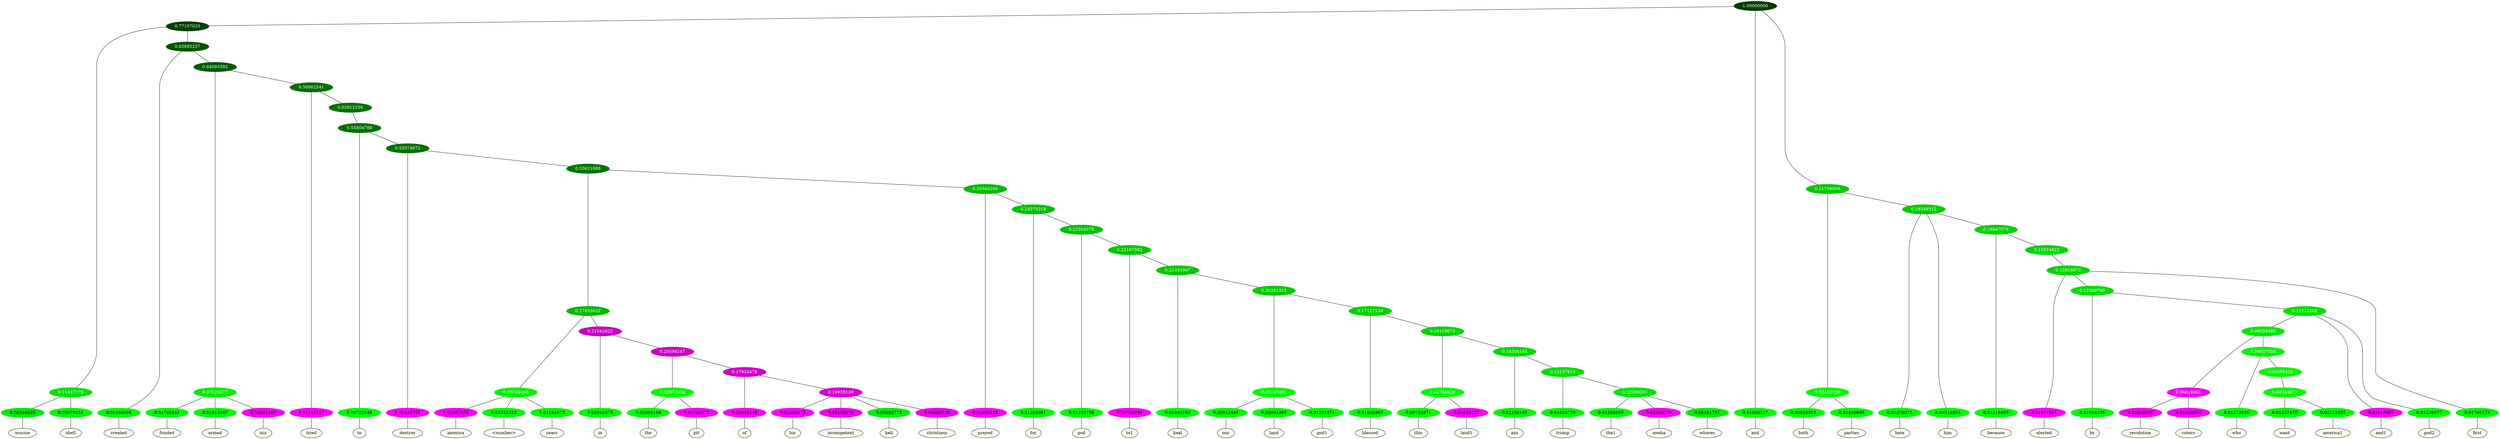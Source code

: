 graph {
	node [format=png height=0.15 nodesep=0.001 ordering=out overlap=prism overlap_scaling=0.01 ranksep=0.001 ratio=0.2 style=filled width=0.15]
	{
		rank=same
		a_w_8 [label=mussie color=black fillcolor=floralwhite style="filled,solid"]
		a_w_9 [label=ohell color=black fillcolor=floralwhite style="filled,solid"]
		a_w_10 [label=created color=black fillcolor=floralwhite style="filled,solid"]
		a_w_21 [label=funded color=black fillcolor=floralwhite style="filled,solid"]
		a_w_22 [label=armed color=black fillcolor=floralwhite style="filled,solid"]
		a_w_23 [label=isis color=black fillcolor=floralwhite style="filled,solid"]
		a_w_24 [label=tried color=black fillcolor=floralwhite style="filled,solid"]
		a_w_31 [label=to color=black fillcolor=floralwhite style="filled,solid"]
		a_w_35 [label=destroy color=black fillcolor=floralwhite style="filled,solid"]
		a_w_52 [label=america color=black fillcolor=floralwhite style="filled,solid"]
		a_w_53 [label="\<number\>" color=black fillcolor=floralwhite style="filled,solid"]
		a_w_54 [label=years color=black fillcolor=floralwhite style="filled,solid"]
		a_w_55 [label=in color=black fillcolor=floralwhite style="filled,solid"]
		a_w_66 [label=the color=black fillcolor=floralwhite style="filled,solid"]
		a_w_67 [label=pit color=black fillcolor=floralwhite style="filled,solid"]
		a_w_68 [label=of color=black fillcolor=floralwhite style="filled,solid"]
		a_w_72 [label=his color=black fillcolor=floralwhite style="filled,solid"]
		a_w_73 [label=incompetent color=black fillcolor=floralwhite style="filled,solid"]
		a_w_74 [label=hell color=black fillcolor=floralwhite style="filled,solid"]
		a_w_75 [label=christians color=black fillcolor=floralwhite style="filled,solid"]
		a_w_46 [label=prayed color=black fillcolor=floralwhite style="filled,solid"]
		a_w_57 [label=for color=black fillcolor=floralwhite style="filled,solid"]
		a_w_62 [label=god color=black fillcolor=floralwhite style="filled,solid"]
		a_w_70 [label=to1 color=black fillcolor=floralwhite style="filled,solid"]
		a_w_76 [label=heal color=black fillcolor=floralwhite style="filled,solid"]
		a_w_80 [label=our color=black fillcolor=floralwhite style="filled,solid"]
		a_w_81 [label=land color=black fillcolor=floralwhite style="filled,solid"]
		a_w_82 [label=god1 color=black fillcolor=floralwhite style="filled,solid"]
		a_w_83 [label=blessed color=black fillcolor=floralwhite style="filled,solid"]
		a_w_87 [label=this color=black fillcolor=floralwhite style="filled,solid"]
		a_w_88 [label=land1 color=black fillcolor=floralwhite style="filled,solid"]
		a_w_89 [label=ans color=black fillcolor=floralwhite style="filled,solid"]
		a_w_91 [label=trump color=black fillcolor=floralwhite style="filled,solid"]
		a_w_93 [label=the1 color=black fillcolor=floralwhite style="filled,solid"]
		a_w_94 [label=media color=black fillcolor=floralwhite style="filled,solid"]
		a_w_95 [label=whores color=black fillcolor=floralwhite style="filled,solid"]
		a_w_2 [label=and color=black fillcolor=floralwhite style="filled,solid"]
		a_w_12 [label=both color=black fillcolor=floralwhite style="filled,solid"]
		a_w_13 [label=parties color=black fillcolor=floralwhite style="filled,solid"]
		a_w_14 [label=hate color=black fillcolor=floralwhite style="filled,solid"]
		a_w_15 [label=him color=black fillcolor=floralwhite style="filled,solid"]
		a_w_19 [label=because color=black fillcolor=floralwhite style="filled,solid"]
		a_w_28 [label=elected color=black fillcolor=floralwhite style="filled,solid"]
		a_w_33 [label=by color=black fillcolor=floralwhite style="filled,solid"]
		a_w_48 [label=revolution color=black fillcolor=floralwhite style="filled,solid"]
		a_w_49 [label=voters color=black fillcolor=floralwhite style="filled,solid"]
		a_w_50 [label=who color=black fillcolor=floralwhite style="filled,solid"]
		a_w_64 [label=want color=black fillcolor=floralwhite style="filled,solid"]
		a_w_65 [label=america1 color=black fillcolor=floralwhite style="filled,solid"]
		a_w_38 [label=and1 color=black fillcolor=floralwhite style="filled,solid"]
		a_w_39 [label=god2 color=black fillcolor=floralwhite style="filled,solid"]
		a_w_30 [label=first color=black fillcolor=floralwhite style="filled,solid"]
	}
	a_n_8 -- a_w_8
	a_n_9 -- a_w_9
	a_n_10 -- a_w_10
	a_n_21 -- a_w_21
	a_n_22 -- a_w_22
	a_n_23 -- a_w_23
	a_n_24 -- a_w_24
	a_n_31 -- a_w_31
	a_n_35 -- a_w_35
	a_n_52 -- a_w_52
	a_n_53 -- a_w_53
	a_n_54 -- a_w_54
	a_n_55 -- a_w_55
	a_n_66 -- a_w_66
	a_n_67 -- a_w_67
	a_n_68 -- a_w_68
	a_n_72 -- a_w_72
	a_n_73 -- a_w_73
	a_n_74 -- a_w_74
	a_n_75 -- a_w_75
	a_n_46 -- a_w_46
	a_n_57 -- a_w_57
	a_n_62 -- a_w_62
	a_n_70 -- a_w_70
	a_n_76 -- a_w_76
	a_n_80 -- a_w_80
	a_n_81 -- a_w_81
	a_n_82 -- a_w_82
	a_n_83 -- a_w_83
	a_n_87 -- a_w_87
	a_n_88 -- a_w_88
	a_n_89 -- a_w_89
	a_n_91 -- a_w_91
	a_n_93 -- a_w_93
	a_n_94 -- a_w_94
	a_n_95 -- a_w_95
	a_n_2 -- a_w_2
	a_n_12 -- a_w_12
	a_n_13 -- a_w_13
	a_n_14 -- a_w_14
	a_n_15 -- a_w_15
	a_n_19 -- a_w_19
	a_n_28 -- a_w_28
	a_n_33 -- a_w_33
	a_n_48 -- a_w_48
	a_n_49 -- a_w_49
	a_n_50 -- a_w_50
	a_n_64 -- a_w_64
	a_n_65 -- a_w_65
	a_n_38 -- a_w_38
	a_n_39 -- a_w_39
	a_n_30 -- a_w_30
	{
		rank=same
		a_n_8 [label=0.08346655 color="0.334 1.000 0.917" fontcolor=black]
		a_n_9 [label=0.03079351 color="0.334 1.000 0.969" fontcolor=black]
		a_n_10 [label=0.01594066 color="0.334 1.000 0.984" fontcolor=black]
		a_n_21 [label=0.01705841 color="0.334 1.000 0.983" fontcolor=black]
		a_n_22 [label=0.01812567 color="0.334 1.000 0.982" fontcolor=black]
		a_n_23 [label=0.03603160 color="0.835 1.000 0.964" fontcolor=black]
		a_n_24 [label=0.01143127 color="0.835 1.000 0.989" fontcolor=black]
		a_n_31 [label=0.00722546 color="0.334 1.000 0.993" fontcolor=black]
		a_n_35 [label=0.01445755 color="0.835 1.000 0.986" fontcolor=black]
		a_n_52 [label=0.01967555 color="0.835 1.000 0.980" fontcolor=black]
		a_n_53 [label=0.02342322 color="0.334 1.000 0.977" fontcolor=black]
		a_n_54 [label=0.01194972 color="0.334 1.000 0.988" fontcolor=black]
		a_n_55 [label=0.00942974 color="0.334 1.000 0.991" fontcolor=black]
		a_n_66 [label=0.00969164 color="0.334 1.000 0.990" fontcolor=black]
		a_n_67 [label=0.01700372 color="0.835 1.000 0.983" fontcolor=black]
		a_n_68 [label=0.00988149 color="0.835 1.000 0.990" fontcolor=black]
		a_n_72 [label=0.01298373 color="0.835 1.000 0.987" fontcolor=black]
		a_n_73 [label=0.05135036 color="0.835 1.000 0.949" fontcolor=black]
		a_n_74 [label=0.05692773 color="0.334 1.000 0.943" fontcolor=black]
		a_n_75 [label=0.04803730 color="0.835 1.000 0.952" fontcolor=black]
		a_n_46 [label=0.01980162 color="0.835 1.000 0.980" fontcolor=black]
		a_n_57 [label=0.01205081 color="0.334 1.000 0.988" fontcolor=black]
		a_n_62 [label=0.01235756 color="0.334 1.000 0.988" fontcolor=black]
		a_n_70 [label=0.00766048 color="0.835 1.000 0.992" fontcolor=black]
		a_n_76 [label=0.01040191 color="0.334 1.000 0.990" fontcolor=black]
		a_n_80 [label=0.00912440 color="0.334 1.000 0.991" fontcolor=black]
		a_n_81 [label=0.00994365 color="0.334 1.000 0.990" fontcolor=black]
		a_n_82 [label=0.01231571 color="0.334 1.000 0.988" fontcolor=black]
		a_n_83 [label=0.01006963 color="0.334 1.000 0.990" fontcolor=black]
		a_n_87 [label=0.00735971 color="0.334 1.000 0.993" fontcolor=black]
		a_n_88 [label=0.01059737 color="0.835 1.000 0.989" fontcolor=black]
		a_n_89 [label=0.02156145 color="0.334 1.000 0.978" fontcolor=black]
		a_n_91 [label=0.01826738 color="0.334 1.000 0.982" fontcolor=black]
		a_n_93 [label=0.01566655 color="0.334 1.000 0.984" fontcolor=black]
		a_n_94 [label=0.02560236 color="0.835 1.000 0.974" fontcolor=black]
		a_n_95 [label=0.06161791 color="0.334 1.000 0.938" fontcolor=black]
		a_n_2 [label=0.01066217 color="0.334 1.000 0.989" fontcolor=black]
		a_n_12 [label=0.00958913 color="0.334 1.000 0.990" fontcolor=black]
		a_n_13 [label=0.01439649 color="0.334 1.000 0.986" fontcolor=black]
		a_n_14 [label=0.01378071 color="0.334 1.000 0.986" fontcolor=black]
		a_n_15 [label=0.01014864 color="0.334 1.000 0.990" fontcolor=black]
		a_n_19 [label=0.01116469 color="0.334 1.000 0.989" fontcolor=black]
		a_n_28 [label=0.01477361 color="0.835 1.000 0.985" fontcolor=black]
		a_n_33 [label=0.01054136 color="0.334 1.000 0.989" fontcolor=black]
		a_n_48 [label=0.02958358 color="0.835 1.000 0.970" fontcolor=black]
		a_n_49 [label=0.01658604 color="0.835 1.000 0.983" fontcolor=black]
		a_n_50 [label=0.01272630 color="0.334 1.000 0.987" fontcolor=black]
		a_n_64 [label=0.01237470 color="0.334 1.000 0.988" fontcolor=black]
		a_n_65 [label=0.02112455 color="0.334 1.000 0.979" fontcolor=black]
		a_n_38 [label=0.01013985 color="0.835 1.000 0.990" fontcolor=black]
		a_n_39 [label=0.01236077 color="0.334 1.000 0.988" fontcolor=black]
		a_n_30 [label=0.01766174 color="0.334 1.000 0.982" fontcolor=black]
	}
	a_n_0 [label=1.00000000 color="0.334 1.000 0.250" fontcolor=grey99]
	a_n_1 [label=0.77157033 color="0.334 1.000 0.250" fontcolor=grey99]
	a_n_0 -- a_n_1
	a_n_0 -- a_n_2
	a_n_3 [label=0.21759509 color="0.334 1.000 0.782" fontcolor=grey99]
	a_n_0 -- a_n_3
	a_n_4 [label=0.11447178 color="0.334 1.000 0.886" fontcolor=grey99]
	a_n_1 -- a_n_4
	a_n_5 [label=0.65695257 color="0.334 1.000 0.343" fontcolor=grey99]
	a_n_1 -- a_n_5
	a_n_6 [label=0.02402156 color="0.334 1.000 0.976" fontcolor=grey99]
	a_n_3 -- a_n_6
	a_n_7 [label=0.19348312 color="0.334 1.000 0.807" fontcolor=grey99]
	a_n_3 -- a_n_7
	a_n_4 -- a_n_8
	a_n_4 -- a_n_9
	a_n_5 -- a_n_10
	a_n_11 [label=0.64093392 color="0.334 1.000 0.359" fontcolor=grey99]
	a_n_5 -- a_n_11
	a_n_6 -- a_n_12
	a_n_6 -- a_n_13
	a_n_7 -- a_n_14
	a_n_7 -- a_n_15
	a_n_16 [label=0.16947076 color="0.334 1.000 0.831" fontcolor=grey99]
	a_n_7 -- a_n_16
	a_n_17 [label=0.07123377 color="0.334 1.000 0.929" fontcolor=grey99]
	a_n_11 -- a_n_17
	a_n_18 [label=0.56962541 color="0.334 1.000 0.430" fontcolor=grey99]
	a_n_11 -- a_n_18
	a_n_16 -- a_n_19
	a_n_20 [label=0.15824623 color="0.334 1.000 0.842" fontcolor=grey99]
	a_n_16 -- a_n_20
	a_n_17 -- a_n_21
	a_n_17 -- a_n_22
	a_n_17 -- a_n_23
	a_n_18 -- a_n_24
	a_n_25 [label=0.55812158 color="0.334 1.000 0.442" fontcolor=grey99]
	a_n_18 -- a_n_25
	a_n_26 [label=0.15818973 color="0.334 1.000 0.842" fontcolor=grey99]
	a_n_20 -- a_n_26
	a_n_27 [label=0.55804788 color="0.334 1.000 0.442" fontcolor=grey99]
	a_n_25 -- a_n_27
	a_n_26 -- a_n_28
	a_n_29 [label=0.12569789 color="0.334 1.000 0.874" fontcolor=grey99]
	a_n_26 -- a_n_29
	a_n_26 -- a_n_30
	a_n_27 -- a_n_31
	a_n_32 [label=0.55074872 color="0.334 1.000 0.449" fontcolor=grey99]
	a_n_27 -- a_n_32
	a_n_29 -- a_n_33
	a_n_34 [label=0.11512562 color="0.334 1.000 0.885" fontcolor=grey99]
	a_n_29 -- a_n_34
	a_n_32 -- a_n_35
	a_n_36 [label=0.53621688 color="0.334 1.000 0.464" fontcolor=grey99]
	a_n_32 -- a_n_36
	a_n_37 [label=0.09259485 color="0.334 1.000 0.907" fontcolor=grey99]
	a_n_34 -- a_n_37
	a_n_34 -- a_n_38
	a_n_34 -- a_n_39
	a_n_40 [label=0.27053622 color="0.334 1.000 0.729" fontcolor=grey99]
	a_n_36 -- a_n_40
	a_n_41 [label=0.26560260 color="0.334 1.000 0.734" fontcolor=grey99]
	a_n_36 -- a_n_41
	a_n_42 [label=0.04618901 color="0.835 1.000 0.954" fontcolor=grey99]
	a_n_37 -- a_n_42
	a_n_43 [label=0.04637554 color="0.334 1.000 0.954" fontcolor=grey99]
	a_n_37 -- a_n_43
	a_n_44 [label=0.05510166 color="0.334 1.000 0.945" fontcolor=grey99]
	a_n_40 -- a_n_44
	a_n_45 [label=0.21542822 color="0.835 1.000 0.785" fontcolor=grey99]
	a_n_40 -- a_n_45
	a_n_41 -- a_n_46
	a_n_47 [label=0.24570318 color="0.334 1.000 0.754" fontcolor=grey99]
	a_n_41 -- a_n_47
	a_n_42 -- a_n_48
	a_n_42 -- a_n_49
	a_n_43 -- a_n_50
	a_n_51 [label=0.03359420 color="0.334 1.000 0.966" fontcolor=grey99]
	a_n_43 -- a_n_51
	a_n_44 -- a_n_52
	a_n_44 -- a_n_53
	a_n_44 -- a_n_54
	a_n_45 -- a_n_55
	a_n_56 [label=0.20598247 color="0.835 1.000 0.794" fontcolor=grey99]
	a_n_45 -- a_n_56
	a_n_47 -- a_n_57
	a_n_58 [label=0.23354575 color="0.334 1.000 0.766" fontcolor=grey99]
	a_n_47 -- a_n_58
	a_n_59 [label=0.03354673 color="0.334 1.000 0.966" fontcolor=grey99]
	a_n_51 -- a_n_59
	a_n_60 [label=0.02672034 color="0.334 1.000 0.973" fontcolor=grey99]
	a_n_56 -- a_n_60
	a_n_61 [label=0.17924478 color="0.835 1.000 0.821" fontcolor=grey99]
	a_n_56 -- a_n_61
	a_n_58 -- a_n_62
	a_n_63 [label=0.22107982 color="0.334 1.000 0.779" fontcolor=grey99]
	a_n_58 -- a_n_63
	a_n_59 -- a_n_64
	a_n_59 -- a_n_65
	a_n_60 -- a_n_66
	a_n_60 -- a_n_67
	a_n_61 -- a_n_68
	a_n_69 [label=0.16933149 color="0.835 1.000 0.831" fontcolor=grey99]
	a_n_61 -- a_n_69
	a_n_63 -- a_n_70
	a_n_71 [label=0.21331907 color="0.334 1.000 0.787" fontcolor=grey99]
	a_n_63 -- a_n_71
	a_n_69 -- a_n_72
	a_n_69 -- a_n_73
	a_n_69 -- a_n_74
	a_n_69 -- a_n_75
	a_n_71 -- a_n_76
	a_n_77 [label=0.20281315 color="0.334 1.000 0.797" fontcolor=grey99]
	a_n_71 -- a_n_77
	a_n_78 [label=0.03143432 color="0.334 1.000 0.969" fontcolor=grey99]
	a_n_77 -- a_n_78
	a_n_79 [label=0.17127129 color="0.334 1.000 0.829" fontcolor=grey99]
	a_n_77 -- a_n_79
	a_n_78 -- a_n_80
	a_n_78 -- a_n_81
	a_n_78 -- a_n_82
	a_n_79 -- a_n_83
	a_n_84 [label=0.16110673 color="0.334 1.000 0.839" fontcolor=grey99]
	a_n_79 -- a_n_84
	a_n_85 [label=0.01796826 color="0.334 1.000 0.982" fontcolor=grey99]
	a_n_84 -- a_n_85
	a_n_86 [label=0.14304168 color="0.334 1.000 0.857" fontcolor=grey99]
	a_n_84 -- a_n_86
	a_n_85 -- a_n_87
	a_n_85 -- a_n_88
	a_n_86 -- a_n_89
	a_n_90 [label=0.12137619 color="0.334 1.000 0.879" fontcolor=grey99]
	a_n_86 -- a_n_90
	a_n_90 -- a_n_91
	a_n_92 [label=0.10299261 color="0.334 1.000 0.897" fontcolor=grey99]
	a_n_90 -- a_n_92
	a_n_92 -- a_n_93
	a_n_92 -- a_n_94
	a_n_92 -- a_n_95
}
